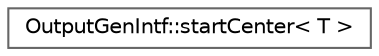 digraph "Graphical Class Hierarchy"
{
 // INTERACTIVE_SVG=YES
 // LATEX_PDF_SIZE
  bgcolor="transparent";
  edge [fontname=Helvetica,fontsize=10,labelfontname=Helvetica,labelfontsize=10];
  node [fontname=Helvetica,fontsize=10,shape=box,height=0.2,width=0.4];
  rankdir="LR";
  Node0 [label="OutputGenIntf::startCenter\< T \>",height=0.2,width=0.4,color="grey40", fillcolor="white", style="filled",URL="$d3/df5/struct_output_gen_intf_1_1start_center.html",tooltip=" "];
}

